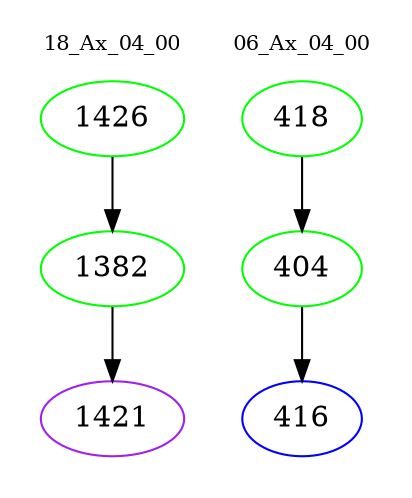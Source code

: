 digraph{
subgraph cluster_0 {
color = white
label = "18_Ax_04_00";
fontsize=10;
T0_1426 [label="1426", color="green"]
T0_1426 -> T0_1382 [color="black"]
T0_1382 [label="1382", color="green"]
T0_1382 -> T0_1421 [color="black"]
T0_1421 [label="1421", color="purple"]
}
subgraph cluster_1 {
color = white
label = "06_Ax_04_00";
fontsize=10;
T1_418 [label="418", color="green"]
T1_418 -> T1_404 [color="black"]
T1_404 [label="404", color="green"]
T1_404 -> T1_416 [color="black"]
T1_416 [label="416", color="blue"]
}
}
